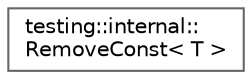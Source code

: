 digraph "クラス階層図"
{
 // LATEX_PDF_SIZE
  bgcolor="transparent";
  edge [fontname=Helvetica,fontsize=10,labelfontname=Helvetica,labelfontsize=10];
  node [fontname=Helvetica,fontsize=10,shape=box,height=0.2,width=0.4];
  rankdir="LR";
  Node0 [id="Node000000",label="testing::internal::\lRemoveConst\< T \>",height=0.2,width=0.4,color="grey40", fillcolor="white", style="filled",URL="$structtesting_1_1internal_1_1_remove_const.html",tooltip=" "];
}
